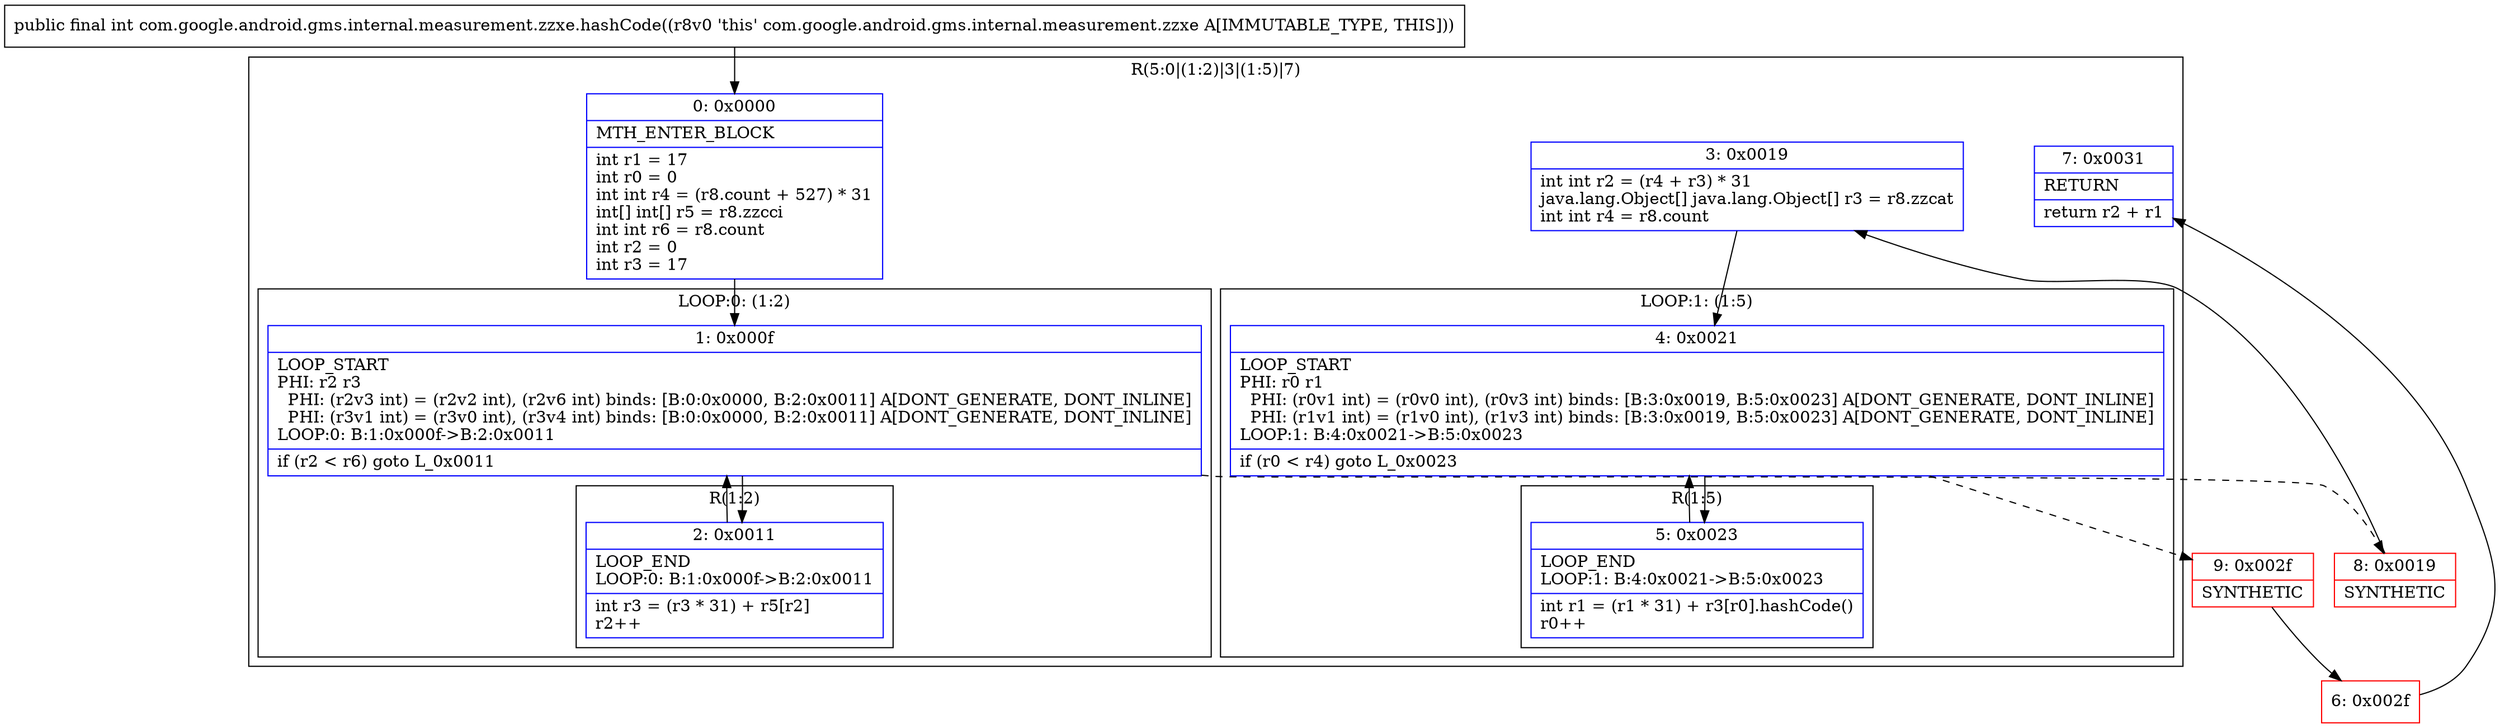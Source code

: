 digraph "CFG forcom.google.android.gms.internal.measurement.zzxe.hashCode()I" {
subgraph cluster_Region_1125290166 {
label = "R(5:0|(1:2)|3|(1:5)|7)";
node [shape=record,color=blue];
Node_0 [shape=record,label="{0\:\ 0x0000|MTH_ENTER_BLOCK\l|int r1 = 17\lint r0 = 0\lint int r4 = (r8.count + 527) * 31\lint[] int[] r5 = r8.zzcci\lint int r6 = r8.count\lint r2 = 0\lint r3 = 17\l}"];
subgraph cluster_LoopRegion_2130021631 {
label = "LOOP:0: (1:2)";
node [shape=record,color=blue];
Node_1 [shape=record,label="{1\:\ 0x000f|LOOP_START\lPHI: r2 r3 \l  PHI: (r2v3 int) = (r2v2 int), (r2v6 int) binds: [B:0:0x0000, B:2:0x0011] A[DONT_GENERATE, DONT_INLINE]\l  PHI: (r3v1 int) = (r3v0 int), (r3v4 int) binds: [B:0:0x0000, B:2:0x0011] A[DONT_GENERATE, DONT_INLINE]\lLOOP:0: B:1:0x000f\-\>B:2:0x0011\l|if (r2 \< r6) goto L_0x0011\l}"];
subgraph cluster_Region_699739743 {
label = "R(1:2)";
node [shape=record,color=blue];
Node_2 [shape=record,label="{2\:\ 0x0011|LOOP_END\lLOOP:0: B:1:0x000f\-\>B:2:0x0011\l|int r3 = (r3 * 31) + r5[r2]\lr2++\l}"];
}
}
Node_3 [shape=record,label="{3\:\ 0x0019|int int r2 = (r4 + r3) * 31\ljava.lang.Object[] java.lang.Object[] r3 = r8.zzcat\lint int r4 = r8.count\l}"];
subgraph cluster_LoopRegion_917872505 {
label = "LOOP:1: (1:5)";
node [shape=record,color=blue];
Node_4 [shape=record,label="{4\:\ 0x0021|LOOP_START\lPHI: r0 r1 \l  PHI: (r0v1 int) = (r0v0 int), (r0v3 int) binds: [B:3:0x0019, B:5:0x0023] A[DONT_GENERATE, DONT_INLINE]\l  PHI: (r1v1 int) = (r1v0 int), (r1v3 int) binds: [B:3:0x0019, B:5:0x0023] A[DONT_GENERATE, DONT_INLINE]\lLOOP:1: B:4:0x0021\-\>B:5:0x0023\l|if (r0 \< r4) goto L_0x0023\l}"];
subgraph cluster_Region_2027245783 {
label = "R(1:5)";
node [shape=record,color=blue];
Node_5 [shape=record,label="{5\:\ 0x0023|LOOP_END\lLOOP:1: B:4:0x0021\-\>B:5:0x0023\l|int r1 = (r1 * 31) + r3[r0].hashCode()\lr0++\l}"];
}
}
Node_7 [shape=record,label="{7\:\ 0x0031|RETURN\l|return r2 + r1\l}"];
}
Node_6 [shape=record,color=red,label="{6\:\ 0x002f}"];
Node_8 [shape=record,color=red,label="{8\:\ 0x0019|SYNTHETIC\l}"];
Node_9 [shape=record,color=red,label="{9\:\ 0x002f|SYNTHETIC\l}"];
MethodNode[shape=record,label="{public final int com.google.android.gms.internal.measurement.zzxe.hashCode((r8v0 'this' com.google.android.gms.internal.measurement.zzxe A[IMMUTABLE_TYPE, THIS])) }"];
MethodNode -> Node_0;
Node_0 -> Node_1;
Node_1 -> Node_2;
Node_1 -> Node_8[style=dashed];
Node_2 -> Node_1;
Node_3 -> Node_4;
Node_4 -> Node_5;
Node_4 -> Node_9[style=dashed];
Node_5 -> Node_4;
Node_6 -> Node_7;
Node_8 -> Node_3;
Node_9 -> Node_6;
}

